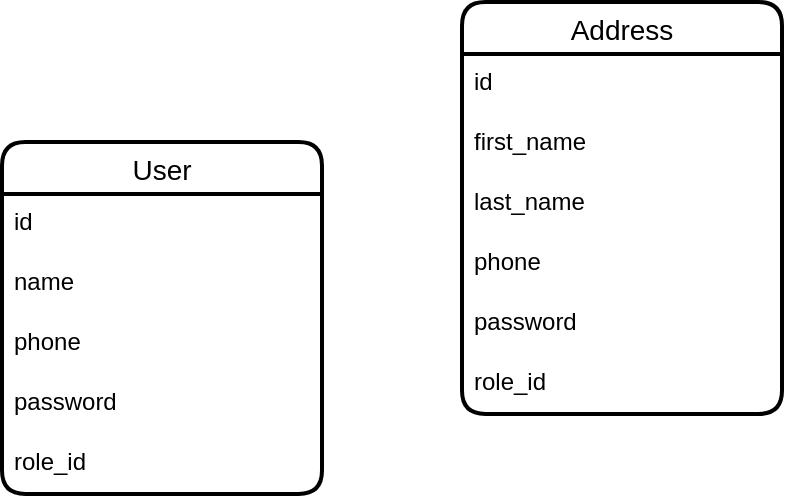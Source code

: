<mxfile version="22.0.2" type="github">
  <diagram name="Страница — 1" id="b3oKfzQSsq8FAjGXkda2">
    <mxGraphModel dx="2801" dy="-569" grid="1" gridSize="10" guides="1" tooltips="1" connect="1" arrows="1" fold="1" page="1" pageScale="1" pageWidth="827" pageHeight="1169" math="0" shadow="0">
      <root>
        <mxCell id="0" />
        <mxCell id="1" parent="0" />
        <mxCell id="FOV_UiA-wxWY1rswkujk-1" value="User" style="swimlane;fontStyle=0;childLayout=stackLayout;horizontal=1;startSize=26;horizontalStack=0;resizeParent=1;resizeParentMax=0;resizeLast=0;collapsible=1;marginBottom=0;align=center;fontSize=14;strokeWidth=2;rounded=1;shadow=0;glass=0;swimlaneLine=1;" vertex="1" parent="1">
          <mxGeometry x="-1480" y="1880" width="160" height="176" as="geometry" />
        </mxCell>
        <mxCell id="FOV_UiA-wxWY1rswkujk-2" value="id" style="text;strokeColor=none;fillColor=none;spacingLeft=4;spacingRight=4;overflow=hidden;rotatable=0;points=[[0,0.5],[1,0.5]];portConstraint=eastwest;fontSize=12;whiteSpace=wrap;html=1;" vertex="1" parent="FOV_UiA-wxWY1rswkujk-1">
          <mxGeometry y="26" width="160" height="30" as="geometry" />
        </mxCell>
        <mxCell id="FOV_UiA-wxWY1rswkujk-3" value="name" style="text;strokeColor=none;fillColor=none;spacingLeft=4;spacingRight=4;overflow=hidden;rotatable=0;points=[[0,0.5],[1,0.5]];portConstraint=eastwest;fontSize=12;whiteSpace=wrap;html=1;" vertex="1" parent="FOV_UiA-wxWY1rswkujk-1">
          <mxGeometry y="56" width="160" height="30" as="geometry" />
        </mxCell>
        <mxCell id="FOV_UiA-wxWY1rswkujk-5" value="phone" style="text;strokeColor=none;fillColor=none;spacingLeft=4;spacingRight=4;overflow=hidden;rotatable=0;points=[[0,0.5],[1,0.5]];portConstraint=eastwest;fontSize=12;whiteSpace=wrap;html=1;" vertex="1" parent="FOV_UiA-wxWY1rswkujk-1">
          <mxGeometry y="86" width="160" height="30" as="geometry" />
        </mxCell>
        <mxCell id="FOV_UiA-wxWY1rswkujk-6" value="password" style="text;strokeColor=none;fillColor=none;spacingLeft=4;spacingRight=4;overflow=hidden;rotatable=0;points=[[0,0.5],[1,0.5]];portConstraint=eastwest;fontSize=12;whiteSpace=wrap;html=1;" vertex="1" parent="FOV_UiA-wxWY1rswkujk-1">
          <mxGeometry y="116" width="160" height="30" as="geometry" />
        </mxCell>
        <mxCell id="FOV_UiA-wxWY1rswkujk-7" value="role_id" style="text;strokeColor=none;fillColor=none;spacingLeft=4;spacingRight=4;overflow=hidden;rotatable=0;points=[[0,0.5],[1,0.5]];portConstraint=eastwest;fontSize=12;whiteSpace=wrap;html=1;" vertex="1" parent="FOV_UiA-wxWY1rswkujk-1">
          <mxGeometry y="146" width="160" height="30" as="geometry" />
        </mxCell>
        <mxCell id="FOV_UiA-wxWY1rswkujk-8" value="Address" style="swimlane;fontStyle=0;childLayout=stackLayout;horizontal=1;startSize=26;horizontalStack=0;resizeParent=1;resizeParentMax=0;resizeLast=0;collapsible=1;marginBottom=0;align=center;fontSize=14;strokeWidth=2;rounded=1;shadow=0;glass=0;swimlaneLine=1;" vertex="1" parent="1">
          <mxGeometry x="-1250" y="1810" width="160" height="206" as="geometry" />
        </mxCell>
        <mxCell id="FOV_UiA-wxWY1rswkujk-9" value="id" style="text;strokeColor=none;fillColor=none;spacingLeft=4;spacingRight=4;overflow=hidden;rotatable=0;points=[[0,0.5],[1,0.5]];portConstraint=eastwest;fontSize=12;whiteSpace=wrap;html=1;" vertex="1" parent="FOV_UiA-wxWY1rswkujk-8">
          <mxGeometry y="26" width="160" height="30" as="geometry" />
        </mxCell>
        <mxCell id="FOV_UiA-wxWY1rswkujk-10" value="first_name" style="text;strokeColor=none;fillColor=none;spacingLeft=4;spacingRight=4;overflow=hidden;rotatable=0;points=[[0,0.5],[1,0.5]];portConstraint=eastwest;fontSize=12;whiteSpace=wrap;html=1;" vertex="1" parent="FOV_UiA-wxWY1rswkujk-8">
          <mxGeometry y="56" width="160" height="30" as="geometry" />
        </mxCell>
        <mxCell id="FOV_UiA-wxWY1rswkujk-11" value="last_name" style="text;strokeColor=none;fillColor=none;spacingLeft=4;spacingRight=4;overflow=hidden;rotatable=0;points=[[0,0.5],[1,0.5]];portConstraint=eastwest;fontSize=12;whiteSpace=wrap;html=1;" vertex="1" parent="FOV_UiA-wxWY1rswkujk-8">
          <mxGeometry y="86" width="160" height="30" as="geometry" />
        </mxCell>
        <mxCell id="FOV_UiA-wxWY1rswkujk-12" value="phone" style="text;strokeColor=none;fillColor=none;spacingLeft=4;spacingRight=4;overflow=hidden;rotatable=0;points=[[0,0.5],[1,0.5]];portConstraint=eastwest;fontSize=12;whiteSpace=wrap;html=1;" vertex="1" parent="FOV_UiA-wxWY1rswkujk-8">
          <mxGeometry y="116" width="160" height="30" as="geometry" />
        </mxCell>
        <mxCell id="FOV_UiA-wxWY1rswkujk-13" value="password" style="text;strokeColor=none;fillColor=none;spacingLeft=4;spacingRight=4;overflow=hidden;rotatable=0;points=[[0,0.5],[1,0.5]];portConstraint=eastwest;fontSize=12;whiteSpace=wrap;html=1;" vertex="1" parent="FOV_UiA-wxWY1rswkujk-8">
          <mxGeometry y="146" width="160" height="30" as="geometry" />
        </mxCell>
        <mxCell id="FOV_UiA-wxWY1rswkujk-14" value="role_id" style="text;strokeColor=none;fillColor=none;spacingLeft=4;spacingRight=4;overflow=hidden;rotatable=0;points=[[0,0.5],[1,0.5]];portConstraint=eastwest;fontSize=12;whiteSpace=wrap;html=1;" vertex="1" parent="FOV_UiA-wxWY1rswkujk-8">
          <mxGeometry y="176" width="160" height="30" as="geometry" />
        </mxCell>
      </root>
    </mxGraphModel>
  </diagram>
</mxfile>
